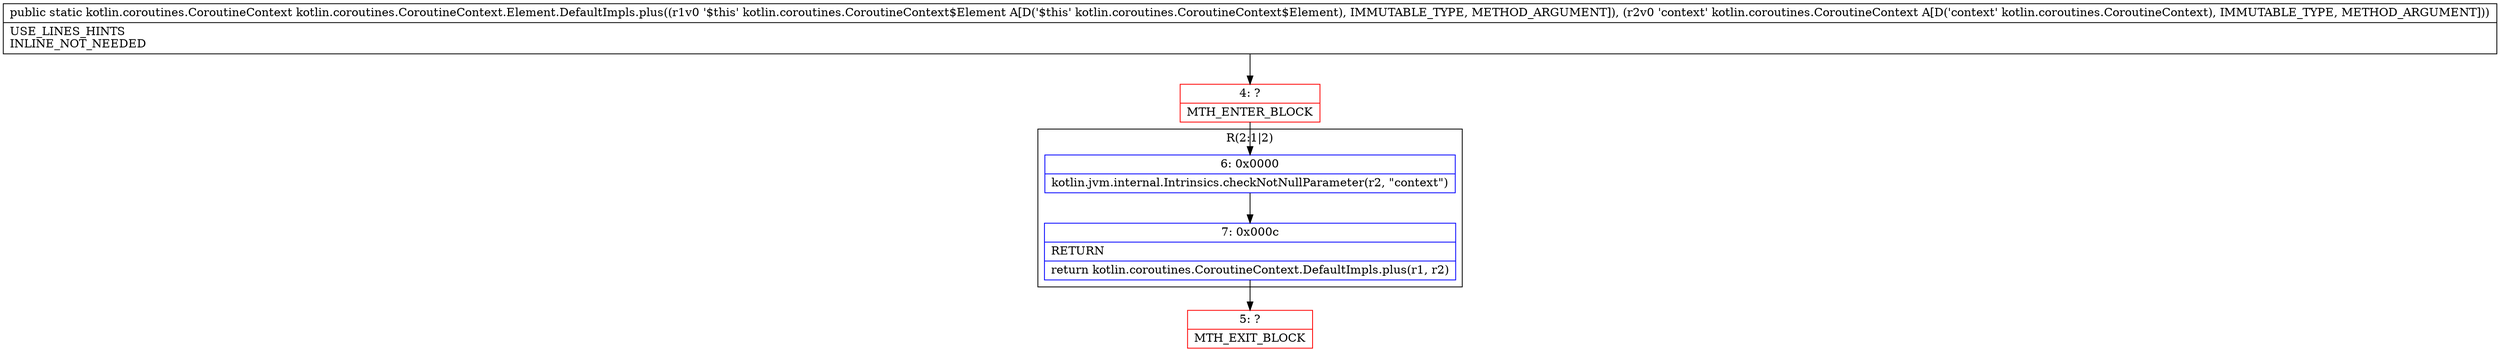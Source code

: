digraph "CFG forkotlin.coroutines.CoroutineContext.Element.DefaultImpls.plus(Lkotlin\/coroutines\/CoroutineContext$Element;Lkotlin\/coroutines\/CoroutineContext;)Lkotlin\/coroutines\/CoroutineContext;" {
subgraph cluster_Region_556017525 {
label = "R(2:1|2)";
node [shape=record,color=blue];
Node_6 [shape=record,label="{6\:\ 0x0000|kotlin.jvm.internal.Intrinsics.checkNotNullParameter(r2, \"context\")\l}"];
Node_7 [shape=record,label="{7\:\ 0x000c|RETURN\l|return kotlin.coroutines.CoroutineContext.DefaultImpls.plus(r1, r2)\l}"];
}
Node_4 [shape=record,color=red,label="{4\:\ ?|MTH_ENTER_BLOCK\l}"];
Node_5 [shape=record,color=red,label="{5\:\ ?|MTH_EXIT_BLOCK\l}"];
MethodNode[shape=record,label="{public static kotlin.coroutines.CoroutineContext kotlin.coroutines.CoroutineContext.Element.DefaultImpls.plus((r1v0 '$this' kotlin.coroutines.CoroutineContext$Element A[D('$this' kotlin.coroutines.CoroutineContext$Element), IMMUTABLE_TYPE, METHOD_ARGUMENT]), (r2v0 'context' kotlin.coroutines.CoroutineContext A[D('context' kotlin.coroutines.CoroutineContext), IMMUTABLE_TYPE, METHOD_ARGUMENT]))  | USE_LINES_HINTS\lINLINE_NOT_NEEDED\l}"];
MethodNode -> Node_4;Node_6 -> Node_7;
Node_7 -> Node_5;
Node_4 -> Node_6;
}

